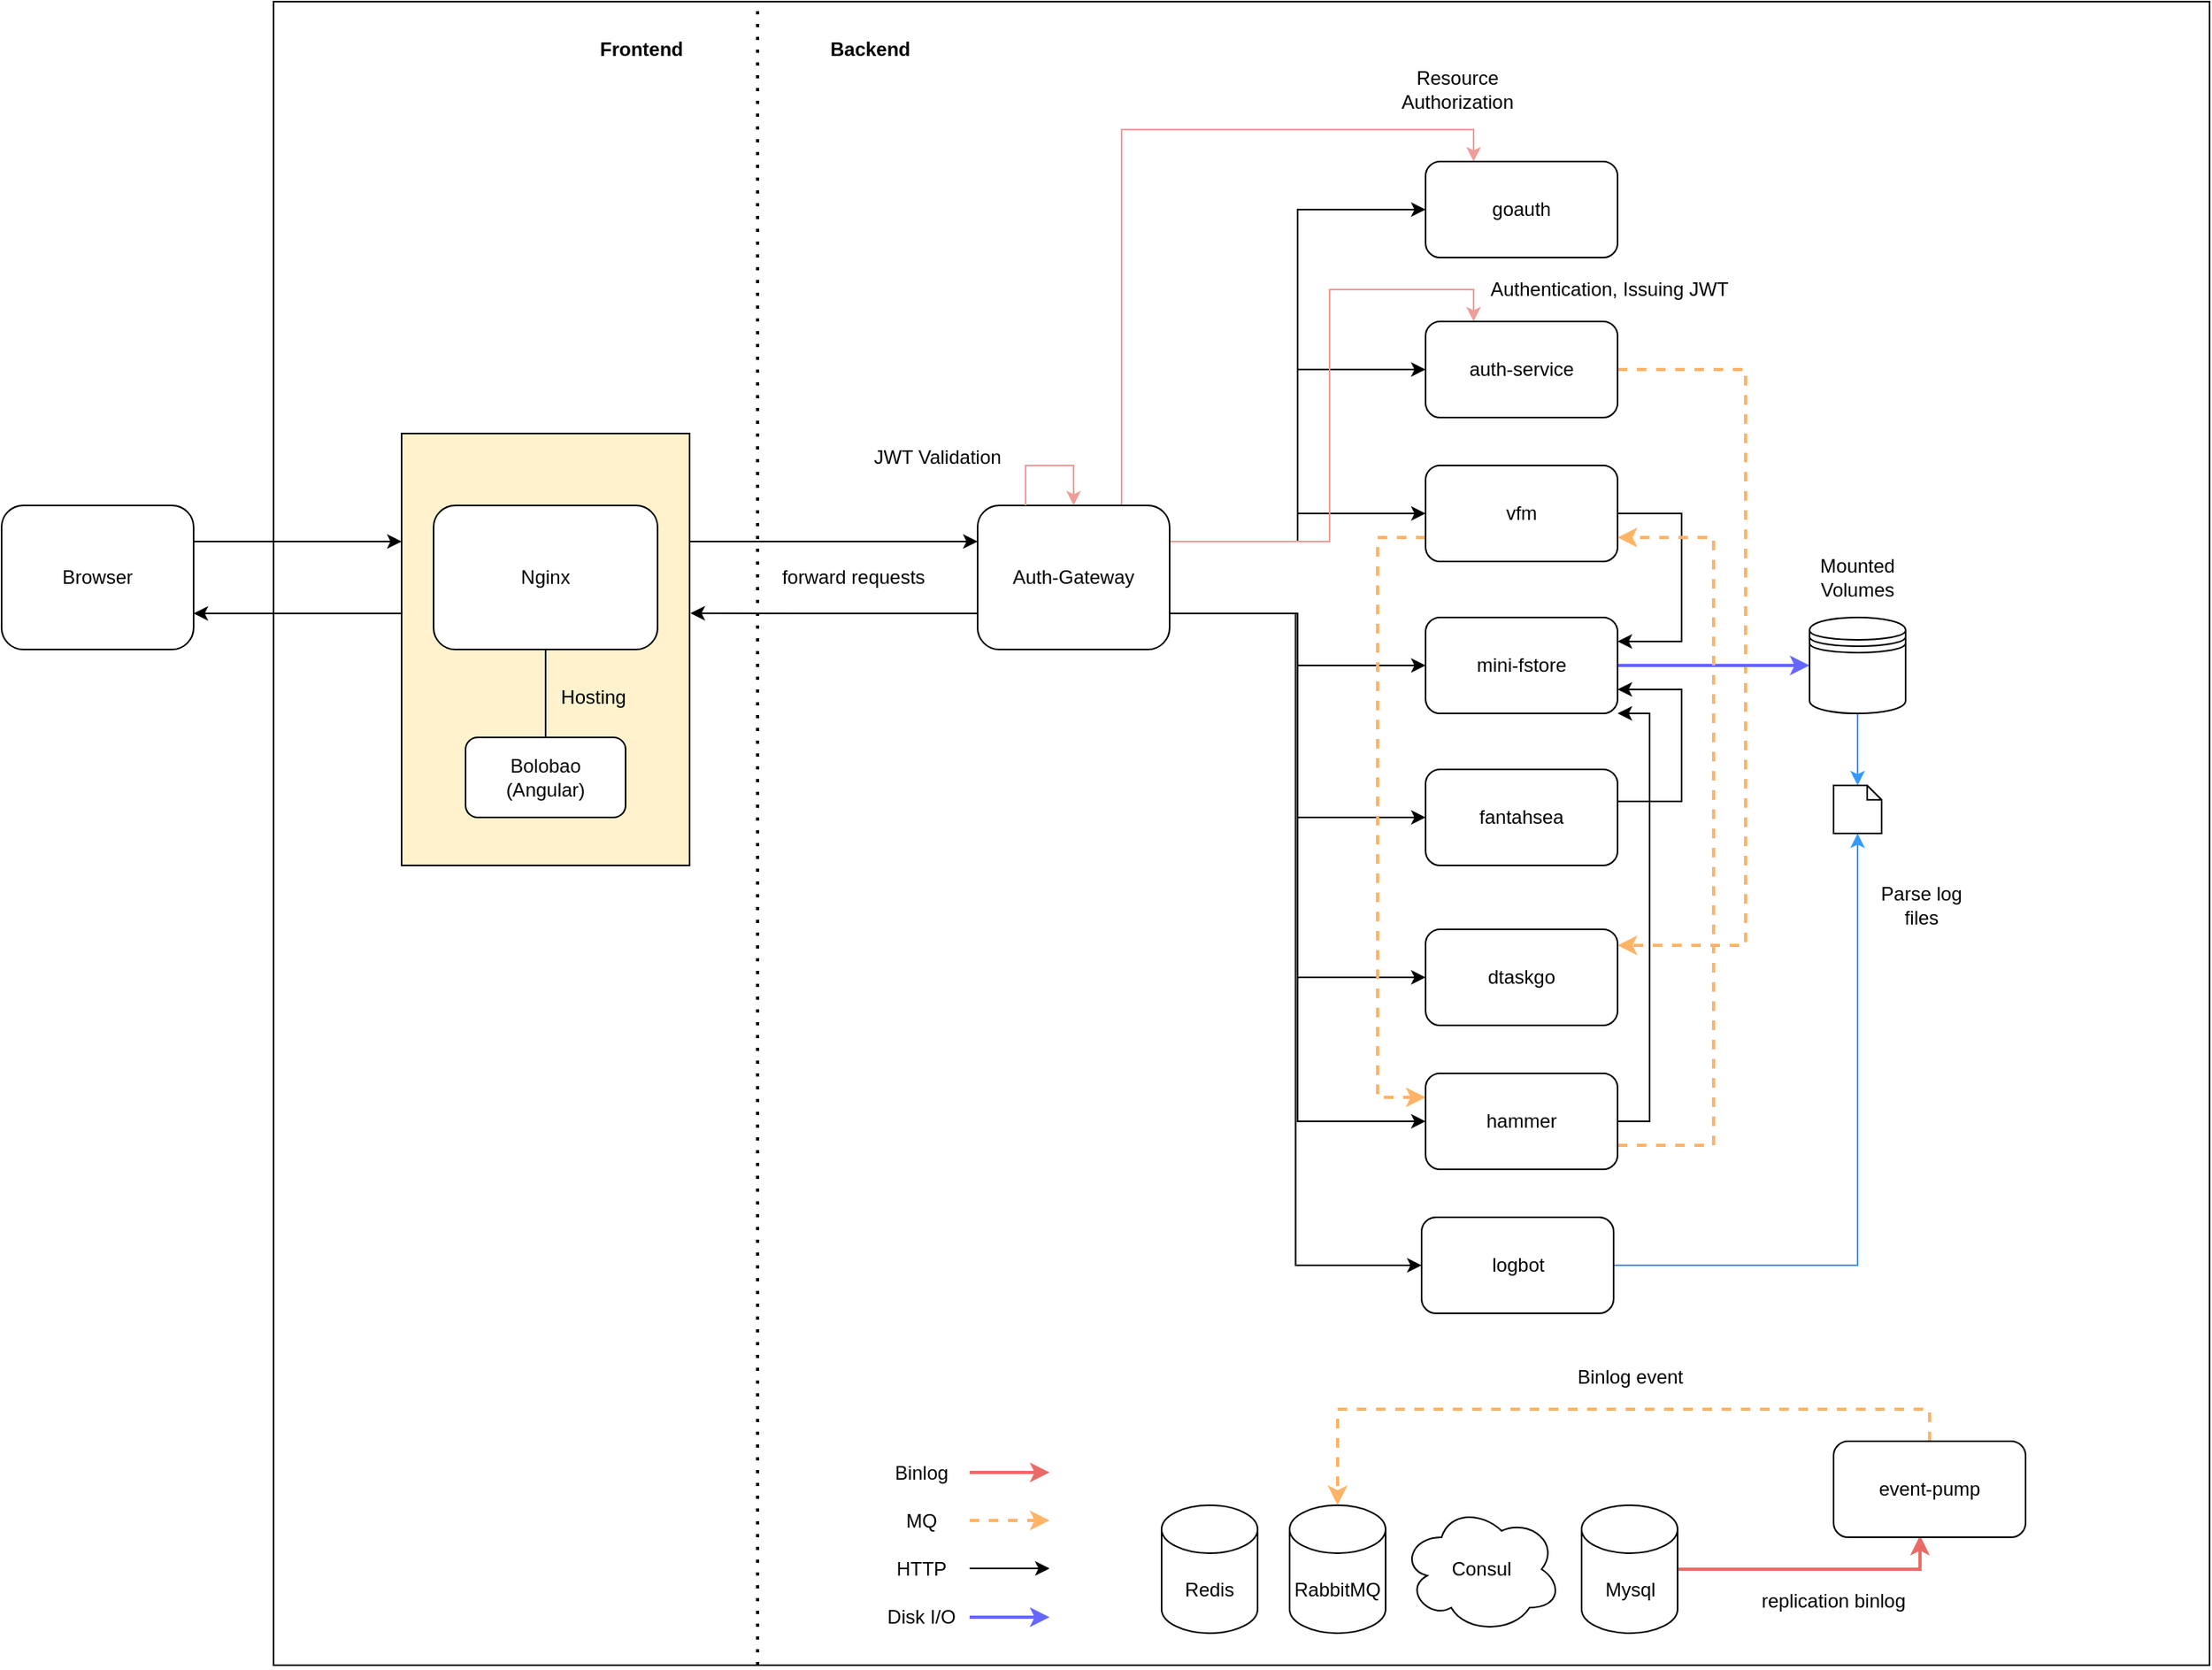 <mxfile version="14.5.1" type="device"><diagram id="OmJTxSZ5Feyj7FEKGk_T" name="Page-1"><mxGraphModel dx="3155" dy="1362" grid="1" gridSize="10" guides="1" tooltips="1" connect="1" arrows="1" fold="1" page="1" pageScale="1" pageWidth="850" pageHeight="1100" math="0" shadow="0"><root><mxCell id="0"/><mxCell id="1" parent="0"/><mxCell id="jP7JmYHqbt92ysb_gVaP-2" value="" style="rounded=0;whiteSpace=wrap;html=1;fillColor=none;" parent="1" vertex="1"><mxGeometry x="-170" y="20" width="1210" height="1040" as="geometry"/></mxCell><mxCell id="jP7JmYHqbt92ysb_gVaP-6" style="edgeStyle=orthogonalEdgeStyle;rounded=0;orthogonalLoop=1;jettySize=auto;html=1;exitX=1;exitY=0.25;exitDx=0;exitDy=0;entryX=0;entryY=0.25;entryDx=0;entryDy=0;" parent="1" source="jP7JmYHqbt92ysb_gVaP-1" target="z1Oo59R_EkCxWHK0IWqM-9" edge="1"><mxGeometry relative="1" as="geometry"/></mxCell><mxCell id="jP7JmYHqbt92ysb_gVaP-1" value="Browser" style="rounded=1;whiteSpace=wrap;html=1;" parent="1" vertex="1"><mxGeometry x="-340" y="335" width="120" height="90" as="geometry"/></mxCell><mxCell id="jP7JmYHqbt92ysb_gVaP-7" style="edgeStyle=orthogonalEdgeStyle;rounded=0;orthogonalLoop=1;jettySize=auto;html=1;exitX=0;exitY=0.75;exitDx=0;exitDy=0;entryX=1;entryY=0.75;entryDx=0;entryDy=0;" parent="1" source="jP7JmYHqbt92ysb_gVaP-3" target="jP7JmYHqbt92ysb_gVaP-1" edge="1"><mxGeometry relative="1" as="geometry"/></mxCell><mxCell id="jP7JmYHqbt92ysb_gVaP-9" style="edgeStyle=orthogonalEdgeStyle;rounded=0;orthogonalLoop=1;jettySize=auto;html=1;exitX=1;exitY=0.25;exitDx=0;exitDy=0;entryX=0;entryY=0.25;entryDx=0;entryDy=0;" parent="1" source="jP7JmYHqbt92ysb_gVaP-3" target="jP7JmYHqbt92ysb_gVaP-8" edge="1"><mxGeometry relative="1" as="geometry"/></mxCell><mxCell id="jP7JmYHqbt92ysb_gVaP-10" style="edgeStyle=orthogonalEdgeStyle;rounded=0;orthogonalLoop=1;jettySize=auto;html=1;exitX=0;exitY=0.75;exitDx=0;exitDy=0;entryX=1.003;entryY=0.416;entryDx=0;entryDy=0;entryPerimeter=0;" parent="1" source="jP7JmYHqbt92ysb_gVaP-8" target="z1Oo59R_EkCxWHK0IWqM-9" edge="1"><mxGeometry relative="1" as="geometry"/></mxCell><mxCell id="jP7JmYHqbt92ysb_gVaP-24" style="edgeStyle=orthogonalEdgeStyle;rounded=0;orthogonalLoop=1;jettySize=auto;html=1;exitX=0.75;exitY=0;exitDx=0;exitDy=0;entryX=0.25;entryY=0;entryDx=0;entryDy=0;strokeColor=#F19C99;" parent="1" source="jP7JmYHqbt92ysb_gVaP-8" target="jP7JmYHqbt92ysb_gVaP-11" edge="1"><mxGeometry relative="1" as="geometry"/></mxCell><mxCell id="jP7JmYHqbt92ysb_gVaP-36" style="edgeStyle=orthogonalEdgeStyle;rounded=0;orthogonalLoop=1;jettySize=auto;html=1;exitX=1;exitY=0.75;exitDx=0;exitDy=0;entryX=0;entryY=0.5;entryDx=0;entryDy=0;" parent="1" source="jP7JmYHqbt92ysb_gVaP-8" target="jP7JmYHqbt92ysb_gVaP-18" edge="1"><mxGeometry relative="1" as="geometry"/></mxCell><mxCell id="jP7JmYHqbt92ysb_gVaP-37" style="edgeStyle=orthogonalEdgeStyle;rounded=0;orthogonalLoop=1;jettySize=auto;html=1;exitX=1;exitY=0.75;exitDx=0;exitDy=0;entryX=0;entryY=0.5;entryDx=0;entryDy=0;" parent="1" source="jP7JmYHqbt92ysb_gVaP-8" target="jP7JmYHqbt92ysb_gVaP-19" edge="1"><mxGeometry relative="1" as="geometry"/></mxCell><mxCell id="jP7JmYHqbt92ysb_gVaP-38" style="edgeStyle=orthogonalEdgeStyle;rounded=0;orthogonalLoop=1;jettySize=auto;html=1;exitX=1;exitY=0.75;exitDx=0;exitDy=0;entryX=0;entryY=0.5;entryDx=0;entryDy=0;" parent="1" source="jP7JmYHqbt92ysb_gVaP-8" target="jP7JmYHqbt92ysb_gVaP-20" edge="1"><mxGeometry relative="1" as="geometry"/></mxCell><mxCell id="jP7JmYHqbt92ysb_gVaP-40" style="edgeStyle=orthogonalEdgeStyle;rounded=0;orthogonalLoop=1;jettySize=auto;html=1;exitX=1;exitY=0.25;exitDx=0;exitDy=0;entryX=0;entryY=0.5;entryDx=0;entryDy=0;" parent="1" source="jP7JmYHqbt92ysb_gVaP-8" target="jP7JmYHqbt92ysb_gVaP-17" edge="1"><mxGeometry relative="1" as="geometry"/></mxCell><mxCell id="jP7JmYHqbt92ysb_gVaP-41" style="edgeStyle=orthogonalEdgeStyle;rounded=0;orthogonalLoop=1;jettySize=auto;html=1;exitX=1;exitY=0.25;exitDx=0;exitDy=0;entryX=0;entryY=0.5;entryDx=0;entryDy=0;" parent="1" source="jP7JmYHqbt92ysb_gVaP-8" target="jP7JmYHqbt92ysb_gVaP-16" edge="1"><mxGeometry relative="1" as="geometry"/></mxCell><mxCell id="jP7JmYHqbt92ysb_gVaP-42" style="edgeStyle=orthogonalEdgeStyle;rounded=0;orthogonalLoop=1;jettySize=auto;html=1;exitX=1;exitY=0.25;exitDx=0;exitDy=0;entryX=0;entryY=0.5;entryDx=0;entryDy=0;" parent="1" source="jP7JmYHqbt92ysb_gVaP-8" target="jP7JmYHqbt92ysb_gVaP-11" edge="1"><mxGeometry relative="1" as="geometry"/></mxCell><mxCell id="N-4gSpgYTaNvA83rHlp4-6" style="edgeStyle=orthogonalEdgeStyle;rounded=0;orthogonalLoop=1;jettySize=auto;html=1;exitX=1;exitY=0.75;exitDx=0;exitDy=0;entryX=0;entryY=0.5;entryDx=0;entryDy=0;" parent="1" source="jP7JmYHqbt92ysb_gVaP-8" target="N-4gSpgYTaNvA83rHlp4-5" edge="1"><mxGeometry relative="1" as="geometry"/></mxCell><mxCell id="N-4gSpgYTaNvA83rHlp4-10" style="edgeStyle=orthogonalEdgeStyle;rounded=0;jumpSize=6;orthogonalLoop=1;jettySize=auto;html=1;exitX=1;exitY=0.25;exitDx=0;exitDy=0;entryX=0.25;entryY=0;entryDx=0;entryDy=0;strokeWidth=1;strokeColor=#F19C99;" parent="1" source="jP7JmYHqbt92ysb_gVaP-8" target="jP7JmYHqbt92ysb_gVaP-16" edge="1"><mxGeometry relative="1" as="geometry"><Array as="points"><mxPoint x="490" y="358"/><mxPoint x="490" y="200"/><mxPoint x="580" y="200"/></Array></mxGeometry></mxCell><mxCell id="OKfhh3AP-oPqLTfawW03-2" style="edgeStyle=orthogonalEdgeStyle;rounded=0;orthogonalLoop=1;jettySize=auto;html=1;exitX=1;exitY=0.75;exitDx=0;exitDy=0;entryX=0;entryY=0.5;entryDx=0;entryDy=0;" parent="1" source="jP7JmYHqbt92ysb_gVaP-8" target="OKfhh3AP-oPqLTfawW03-1" edge="1"><mxGeometry relative="1" as="geometry"/></mxCell><mxCell id="jP7JmYHqbt92ysb_gVaP-8" value="Auth-Gateway" style="rounded=1;whiteSpace=wrap;html=1;fillColor=none;" parent="1" vertex="1"><mxGeometry x="270" y="335" width="120" height="90" as="geometry"/></mxCell><mxCell id="jP7JmYHqbt92ysb_gVaP-11" value="goauth" style="rounded=1;whiteSpace=wrap;html=1;fillColor=none;" parent="1" vertex="1"><mxGeometry x="550" y="120" width="120" height="60" as="geometry"/></mxCell><mxCell id="jP7JmYHqbt92ysb_gVaP-34" style="edgeStyle=orthogonalEdgeStyle;rounded=0;orthogonalLoop=1;jettySize=auto;html=1;exitX=1;exitY=0.5;exitDx=0;exitDy=0;entryX=1;entryY=0.5;entryDx=0;entryDy=0;dashed=1;strokeColor=#FFB366;strokeWidth=2;" parent="1" source="jP7JmYHqbt92ysb_gVaP-16" edge="1"><mxGeometry relative="1" as="geometry"><mxPoint x="670" y="610" as="targetPoint"/><Array as="points"><mxPoint x="750" y="250"/><mxPoint x="750" y="610"/></Array></mxGeometry></mxCell><mxCell id="jP7JmYHqbt92ysb_gVaP-16" value="auth-service" style="rounded=1;whiteSpace=wrap;html=1;fillColor=none;" parent="1" vertex="1"><mxGeometry x="550" y="220" width="120" height="60" as="geometry"/></mxCell><mxCell id="jP7JmYHqbt92ysb_gVaP-32" style="edgeStyle=orthogonalEdgeStyle;rounded=0;orthogonalLoop=1;jettySize=auto;html=1;exitX=1;exitY=0.5;exitDx=0;exitDy=0;entryX=1;entryY=0.25;entryDx=0;entryDy=0;" parent="1" source="jP7JmYHqbt92ysb_gVaP-17" target="jP7JmYHqbt92ysb_gVaP-18" edge="1"><mxGeometry relative="1" as="geometry"><Array as="points"><mxPoint x="710" y="340"/><mxPoint x="710" y="420"/></Array></mxGeometry></mxCell><mxCell id="N-4gSpgYTaNvA83rHlp4-9" style="edgeStyle=orthogonalEdgeStyle;rounded=0;orthogonalLoop=1;jettySize=auto;html=1;exitX=0;exitY=0.75;exitDx=0;exitDy=0;entryX=0;entryY=0.25;entryDx=0;entryDy=0;dashed=1;strokeWidth=2;strokeColor=#FFB366;" parent="1" source="jP7JmYHqbt92ysb_gVaP-17" target="N-4gSpgYTaNvA83rHlp4-5" edge="1"><mxGeometry relative="1" as="geometry"><Array as="points"><mxPoint x="520" y="355"/><mxPoint x="520" y="705"/></Array></mxGeometry></mxCell><mxCell id="jP7JmYHqbt92ysb_gVaP-17" value="vfm" style="rounded=1;whiteSpace=wrap;html=1;fillColor=none;" parent="1" vertex="1"><mxGeometry x="550" y="310" width="120" height="60" as="geometry"/></mxCell><mxCell id="jP7JmYHqbt92ysb_gVaP-62" style="edgeStyle=orthogonalEdgeStyle;rounded=0;orthogonalLoop=1;jettySize=auto;html=1;exitX=1;exitY=0.5;exitDx=0;exitDy=0;entryX=0;entryY=0.5;entryDx=0;entryDy=0;strokeColor=#6666FF;jumpSize=6;strokeWidth=2;" parent="1" source="jP7JmYHqbt92ysb_gVaP-18" target="jP7JmYHqbt92ysb_gVaP-61" edge="1"><mxGeometry relative="1" as="geometry"/></mxCell><mxCell id="jP7JmYHqbt92ysb_gVaP-18" value="mini-fstore" style="rounded=1;whiteSpace=wrap;html=1;fillColor=none;" parent="1" vertex="1"><mxGeometry x="550" y="405" width="120" height="60" as="geometry"/></mxCell><mxCell id="jP7JmYHqbt92ysb_gVaP-31" style="edgeStyle=orthogonalEdgeStyle;rounded=0;orthogonalLoop=1;jettySize=auto;html=1;exitX=1;exitY=0.5;exitDx=0;exitDy=0;entryX=1;entryY=0.75;entryDx=0;entryDy=0;" parent="1" source="jP7JmYHqbt92ysb_gVaP-19" target="jP7JmYHqbt92ysb_gVaP-18" edge="1"><mxGeometry relative="1" as="geometry"><Array as="points"><mxPoint x="710" y="520"/><mxPoint x="710" y="450"/></Array></mxGeometry></mxCell><mxCell id="jP7JmYHqbt92ysb_gVaP-19" value="fantahsea" style="rounded=1;whiteSpace=wrap;html=1;fillColor=none;" parent="1" vertex="1"><mxGeometry x="550" y="500" width="120" height="60" as="geometry"/></mxCell><mxCell id="jP7JmYHqbt92ysb_gVaP-20" value="dtaskgo" style="rounded=1;whiteSpace=wrap;html=1;fillColor=none;" parent="1" vertex="1"><mxGeometry x="550" y="600" width="120" height="60" as="geometry"/></mxCell><mxCell id="6kxReEvTbF9Nqqp6azgW-4" style="edgeStyle=orthogonalEdgeStyle;rounded=0;orthogonalLoop=1;jettySize=auto;html=1;exitX=1;exitY=0.5;exitDx=0;exitDy=0;exitPerimeter=0;entryX=0.45;entryY=0.983;entryDx=0;entryDy=0;entryPerimeter=0;strokeColor=#EA6B66;strokeWidth=2;" edge="1" parent="1" source="jP7JmYHqbt92ysb_gVaP-43" target="6kxReEvTbF9Nqqp6azgW-1"><mxGeometry relative="1" as="geometry"/></mxCell><mxCell id="jP7JmYHqbt92ysb_gVaP-43" value="Mysql" style="shape=cylinder3;whiteSpace=wrap;html=1;boundedLbl=1;backgroundOutline=1;size=15;fillColor=none;" parent="1" vertex="1"><mxGeometry x="647.5" y="960" width="60" height="80" as="geometry"/></mxCell><mxCell id="jP7JmYHqbt92ysb_gVaP-44" value="Redis" style="shape=cylinder3;whiteSpace=wrap;html=1;boundedLbl=1;backgroundOutline=1;size=15;fillColor=none;" parent="1" vertex="1"><mxGeometry x="385" y="960" width="60" height="80" as="geometry"/></mxCell><mxCell id="jP7JmYHqbt92ysb_gVaP-48" style="edgeStyle=orthogonalEdgeStyle;rounded=0;orthogonalLoop=1;jettySize=auto;html=1;exitX=0.25;exitY=0;exitDx=0;exitDy=0;entryX=0.5;entryY=0;entryDx=0;entryDy=0;strokeColor=#F19C99;" parent="1" source="jP7JmYHqbt92ysb_gVaP-8" target="jP7JmYHqbt92ysb_gVaP-8" edge="1"><mxGeometry relative="1" as="geometry"><Array as="points"><mxPoint x="300" y="310"/><mxPoint x="330" y="310"/></Array></mxGeometry></mxCell><mxCell id="jP7JmYHqbt92ysb_gVaP-50" value="JWT Validation" style="text;html=1;strokeColor=none;fillColor=none;align=center;verticalAlign=middle;whiteSpace=wrap;rounded=0;" parent="1" vertex="1"><mxGeometry x="180" y="290" width="130" height="30" as="geometry"/></mxCell><mxCell id="jP7JmYHqbt92ysb_gVaP-51" value="Resource Authorization" style="text;html=1;strokeColor=none;fillColor=none;align=center;verticalAlign=middle;whiteSpace=wrap;rounded=0;" parent="1" vertex="1"><mxGeometry x="510" y="60" width="120" height="30" as="geometry"/></mxCell><mxCell id="jP7JmYHqbt92ysb_gVaP-52" value="" style="endArrow=none;dashed=1;html=1;dashPattern=1 3;strokeWidth=2;exitX=0.25;exitY=1;exitDx=0;exitDy=0;entryX=0.25;entryY=0;entryDx=0;entryDy=0;" parent="1" source="jP7JmYHqbt92ysb_gVaP-2" target="jP7JmYHqbt92ysb_gVaP-2" edge="1"><mxGeometry width="50" height="50" relative="1" as="geometry"><mxPoint x="-140" y="580" as="sourcePoint"/><mxPoint x="-90" y="70" as="targetPoint"/></mxGeometry></mxCell><mxCell id="jP7JmYHqbt92ysb_gVaP-54" value="Frontend" style="text;html=1;strokeColor=none;fillColor=none;align=center;verticalAlign=middle;whiteSpace=wrap;rounded=0;fontStyle=1" parent="1" vertex="1"><mxGeometry x="40" y="40" width="40" height="20" as="geometry"/></mxCell><mxCell id="jP7JmYHqbt92ysb_gVaP-55" value="Backend" style="text;html=1;strokeColor=none;fillColor=none;align=center;verticalAlign=middle;whiteSpace=wrap;rounded=0;fontStyle=1" parent="1" vertex="1"><mxGeometry x="182.5" y="40" width="40" height="20" as="geometry"/></mxCell><mxCell id="jP7JmYHqbt92ysb_gVaP-57" value="RabbitMQ" style="shape=cylinder3;whiteSpace=wrap;html=1;boundedLbl=1;backgroundOutline=1;size=15;fillColor=none;" parent="1" vertex="1"><mxGeometry x="465" y="960" width="60" height="80" as="geometry"/></mxCell><mxCell id="jP7JmYHqbt92ysb_gVaP-58" value="&lt;span&gt;Consul&lt;/span&gt;" style="ellipse;shape=cloud;whiteSpace=wrap;html=1;fillColor=none;" parent="1" vertex="1"><mxGeometry x="535" y="960" width="100" height="80" as="geometry"/></mxCell><mxCell id="jP7JmYHqbt92ysb_gVaP-59" value="forward requests" style="text;html=1;strokeColor=none;fillColor=none;align=center;verticalAlign=middle;whiteSpace=wrap;rounded=0;" parent="1" vertex="1"><mxGeometry x="130" y="370" width="125" height="20" as="geometry"/></mxCell><mxCell id="OKfhh3AP-oPqLTfawW03-6" style="edgeStyle=orthogonalEdgeStyle;rounded=0;orthogonalLoop=1;jettySize=auto;html=1;exitX=0.5;exitY=1;exitDx=0;exitDy=0;entryX=0.5;entryY=0;entryDx=0;entryDy=0;entryPerimeter=0;strokeColor=#3399FF;" parent="1" source="jP7JmYHqbt92ysb_gVaP-61" target="OKfhh3AP-oPqLTfawW03-5" edge="1"><mxGeometry relative="1" as="geometry"/></mxCell><mxCell id="jP7JmYHqbt92ysb_gVaP-61" value="" style="shape=datastore;whiteSpace=wrap;html=1;fillColor=none;" parent="1" vertex="1"><mxGeometry x="790" y="405" width="60" height="60" as="geometry"/></mxCell><mxCell id="jP7JmYHqbt92ysb_gVaP-64" value="Mounted Volumes" style="text;html=1;strokeColor=none;fillColor=none;align=center;verticalAlign=middle;whiteSpace=wrap;rounded=0;" parent="1" vertex="1"><mxGeometry x="800" y="370" width="40" height="20" as="geometry"/></mxCell><mxCell id="N-4gSpgYTaNvA83rHlp4-7" style="edgeStyle=orthogonalEdgeStyle;rounded=0;orthogonalLoop=1;jettySize=auto;html=1;exitX=1;exitY=0.5;exitDx=0;exitDy=0;entryX=1;entryY=1;entryDx=0;entryDy=0;" parent="1" source="N-4gSpgYTaNvA83rHlp4-5" target="jP7JmYHqbt92ysb_gVaP-18" edge="1"><mxGeometry relative="1" as="geometry"><Array as="points"><mxPoint x="690" y="720"/><mxPoint x="690" y="465"/></Array></mxGeometry></mxCell><mxCell id="N-4gSpgYTaNvA83rHlp4-8" style="edgeStyle=orthogonalEdgeStyle;rounded=0;orthogonalLoop=1;jettySize=auto;html=1;exitX=1;exitY=0.75;exitDx=0;exitDy=0;entryX=1;entryY=0.75;entryDx=0;entryDy=0;dashed=1;strokeColor=#FFB366;strokeWidth=2;" parent="1" source="N-4gSpgYTaNvA83rHlp4-5" target="jP7JmYHqbt92ysb_gVaP-17" edge="1"><mxGeometry relative="1" as="geometry"><Array as="points"><mxPoint x="730" y="735"/><mxPoint x="730" y="355"/></Array></mxGeometry></mxCell><mxCell id="N-4gSpgYTaNvA83rHlp4-5" value="hammer" style="rounded=1;whiteSpace=wrap;html=1;" parent="1" vertex="1"><mxGeometry x="550" y="690" width="120" height="60" as="geometry"/></mxCell><mxCell id="N-4gSpgYTaNvA83rHlp4-11" value="Authentication, Issuing JWT" style="text;html=1;strokeColor=none;fillColor=none;align=center;verticalAlign=middle;whiteSpace=wrap;rounded=0;" parent="1" vertex="1"><mxGeometry x="580" y="190" width="170" height="20" as="geometry"/></mxCell><mxCell id="z1Oo59R_EkCxWHK0IWqM-1" value="" style="endArrow=classic;html=1;dashed=1;strokeColor=#FFB366;strokeWidth=2;" parent="1" edge="1"><mxGeometry width="50" height="50" relative="1" as="geometry"><mxPoint x="265" y="969.5" as="sourcePoint"/><mxPoint x="315" y="969.5" as="targetPoint"/></mxGeometry></mxCell><mxCell id="z1Oo59R_EkCxWHK0IWqM-2" value="MQ" style="text;html=1;strokeColor=none;fillColor=none;align=center;verticalAlign=middle;whiteSpace=wrap;rounded=0;" parent="1" vertex="1"><mxGeometry x="215" y="960" width="40" height="20" as="geometry"/></mxCell><mxCell id="z1Oo59R_EkCxWHK0IWqM-3" value="" style="endArrow=classic;html=1;strokeWidth=1;" parent="1" edge="1"><mxGeometry width="50" height="50" relative="1" as="geometry"><mxPoint x="265" y="999.5" as="sourcePoint"/><mxPoint x="315" y="999.5" as="targetPoint"/></mxGeometry></mxCell><mxCell id="z1Oo59R_EkCxWHK0IWqM-4" value="HTTP" style="text;html=1;strokeColor=none;fillColor=none;align=center;verticalAlign=middle;whiteSpace=wrap;rounded=0;" parent="1" vertex="1"><mxGeometry x="215" y="990" width="40" height="20" as="geometry"/></mxCell><mxCell id="z1Oo59R_EkCxWHK0IWqM-7" value="" style="endArrow=classic;html=1;strokeWidth=2;strokeColor=#6666FF;" parent="1" edge="1"><mxGeometry width="50" height="50" relative="1" as="geometry"><mxPoint x="265" y="1030" as="sourcePoint"/><mxPoint x="315" y="1030" as="targetPoint"/></mxGeometry></mxCell><mxCell id="z1Oo59R_EkCxWHK0IWqM-8" value="Disk I/O" style="text;html=1;strokeColor=none;fillColor=none;align=center;verticalAlign=middle;whiteSpace=wrap;rounded=0;" parent="1" vertex="1"><mxGeometry x="210" y="1020" width="50" height="20" as="geometry"/></mxCell><mxCell id="z1Oo59R_EkCxWHK0IWqM-10" value="" style="group;fillColor=#fff2cc;strokeColor=#d6b656;" parent="1" vertex="1" connectable="0"><mxGeometry x="-90" y="290" width="180" height="270" as="geometry"/></mxCell><mxCell id="z1Oo59R_EkCxWHK0IWqM-9" value="" style="rounded=0;whiteSpace=wrap;html=1;fillColor=none;" parent="z1Oo59R_EkCxWHK0IWqM-10" vertex="1"><mxGeometry width="180" height="270" as="geometry"/></mxCell><mxCell id="jP7JmYHqbt92ysb_gVaP-3" value="Nginx" style="rounded=1;whiteSpace=wrap;html=1;" parent="z1Oo59R_EkCxWHK0IWqM-10" vertex="1"><mxGeometry x="20" y="45" width="140" height="90" as="geometry"/></mxCell><mxCell id="jP7JmYHqbt92ysb_gVaP-4" value="Bolobao&lt;br&gt;(Angular)" style="rounded=1;whiteSpace=wrap;html=1;" parent="z1Oo59R_EkCxWHK0IWqM-10" vertex="1"><mxGeometry x="40" y="190" width="100" height="50" as="geometry"/></mxCell><mxCell id="jP7JmYHqbt92ysb_gVaP-5" style="edgeStyle=orthogonalEdgeStyle;rounded=0;orthogonalLoop=1;jettySize=auto;html=1;exitX=0.5;exitY=1;exitDx=0;exitDy=0;entryX=0.5;entryY=0;entryDx=0;entryDy=0;endArrow=none;endFill=0;" parent="z1Oo59R_EkCxWHK0IWqM-10" source="jP7JmYHqbt92ysb_gVaP-3" target="jP7JmYHqbt92ysb_gVaP-4" edge="1"><mxGeometry relative="1" as="geometry"/></mxCell><mxCell id="jP7JmYHqbt92ysb_gVaP-49" value="Hosting" style="text;html=1;strokeColor=none;fillColor=none;align=center;verticalAlign=middle;whiteSpace=wrap;rounded=0;" parent="z1Oo59R_EkCxWHK0IWqM-10" vertex="1"><mxGeometry x="100" y="155" width="40" height="20" as="geometry"/></mxCell><mxCell id="OKfhh3AP-oPqLTfawW03-3" style="edgeStyle=orthogonalEdgeStyle;rounded=0;orthogonalLoop=1;jettySize=auto;html=1;exitX=1;exitY=0.5;exitDx=0;exitDy=0;entryX=0.5;entryY=1;entryDx=0;entryDy=0;entryPerimeter=0;strokeColor=#3399FF;" parent="1" source="OKfhh3AP-oPqLTfawW03-1" target="OKfhh3AP-oPqLTfawW03-5" edge="1"><mxGeometry relative="1" as="geometry"/></mxCell><mxCell id="OKfhh3AP-oPqLTfawW03-1" value="logbot" style="rounded=1;whiteSpace=wrap;html=1;" parent="1" vertex="1"><mxGeometry x="547.5" y="780" width="120" height="60" as="geometry"/></mxCell><mxCell id="OKfhh3AP-oPqLTfawW03-4" value="Parse log files" style="text;html=1;strokeColor=none;fillColor=none;align=center;verticalAlign=middle;whiteSpace=wrap;rounded=0;" parent="1" vertex="1"><mxGeometry x="830" y="570" width="60" height="30" as="geometry"/></mxCell><mxCell id="OKfhh3AP-oPqLTfawW03-5" value="" style="shape=note;whiteSpace=wrap;html=1;backgroundOutline=1;darkOpacity=0.05;size=9;" parent="1" vertex="1"><mxGeometry x="805" y="510" width="30" height="30" as="geometry"/></mxCell><mxCell id="6kxReEvTbF9Nqqp6azgW-5" style="edgeStyle=orthogonalEdgeStyle;rounded=0;orthogonalLoop=1;jettySize=auto;html=1;exitX=0.5;exitY=0;exitDx=0;exitDy=0;entryX=0.5;entryY=0;entryDx=0;entryDy=0;entryPerimeter=0;strokeWidth=2;strokeColor=#FFB366;dashed=1;" edge="1" parent="1" source="6kxReEvTbF9Nqqp6azgW-1" target="jP7JmYHqbt92ysb_gVaP-57"><mxGeometry relative="1" as="geometry"/></mxCell><mxCell id="6kxReEvTbF9Nqqp6azgW-1" value="event-pump" style="rounded=1;whiteSpace=wrap;html=1;" vertex="1" parent="1"><mxGeometry x="805" y="920" width="120" height="60" as="geometry"/></mxCell><mxCell id="6kxReEvTbF9Nqqp6azgW-3" value="replication binlog" style="text;html=1;strokeColor=none;fillColor=none;align=center;verticalAlign=middle;whiteSpace=wrap;rounded=0;" vertex="1" parent="1"><mxGeometry x="735" y="1010" width="140" height="20" as="geometry"/></mxCell><mxCell id="6kxReEvTbF9Nqqp6azgW-6" value="Binlog event" style="text;html=1;strokeColor=none;fillColor=none;align=center;verticalAlign=middle;whiteSpace=wrap;rounded=0;" vertex="1" parent="1"><mxGeometry x="612.5" y="870" width="130" height="20" as="geometry"/></mxCell><mxCell id="6kxReEvTbF9Nqqp6azgW-7" value="" style="endArrow=classic;html=1;strokeWidth=2;strokeColor=#EA6B66;" edge="1" parent="1"><mxGeometry width="50" height="50" relative="1" as="geometry"><mxPoint x="265" y="939.5" as="sourcePoint"/><mxPoint x="315" y="939.5" as="targetPoint"/></mxGeometry></mxCell><mxCell id="6kxReEvTbF9Nqqp6azgW-8" value="Binlog" style="text;html=1;strokeColor=none;fillColor=none;align=center;verticalAlign=middle;whiteSpace=wrap;rounded=0;" vertex="1" parent="1"><mxGeometry x="215" y="930" width="40" height="20" as="geometry"/></mxCell></root></mxGraphModel></diagram></mxfile>